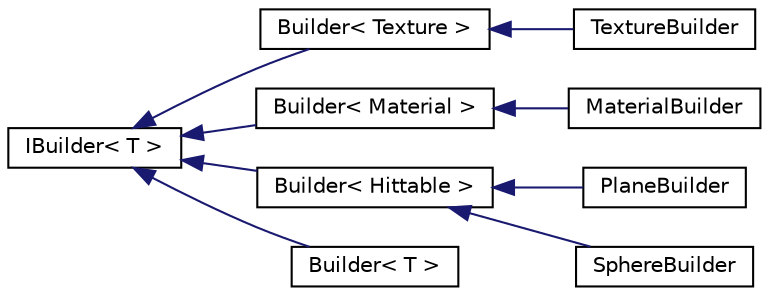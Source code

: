 digraph "Graphical Class Hierarchy"
{
 // LATEX_PDF_SIZE
  edge [fontname="Helvetica",fontsize="10",labelfontname="Helvetica",labelfontsize="10"];
  node [fontname="Helvetica",fontsize="10",shape=record];
  rankdir="LR";
  Node0 [label="IBuilder\< T \>",height=0.2,width=0.4,color="black", fillcolor="white", style="filled",URL="$classIBuilder.html",tooltip=" "];
  Node0 -> Node1 [dir="back",color="midnightblue",fontsize="10",style="solid",fontname="Helvetica"];
  Node1 [label="Builder\< Texture \>",height=0.2,width=0.4,color="black", fillcolor="white", style="filled",URL="$classBuilder.html",tooltip=" "];
  Node1 -> Node2 [dir="back",color="midnightblue",fontsize="10",style="solid",fontname="Helvetica"];
  Node2 [label="TextureBuilder",height=0.2,width=0.4,color="black", fillcolor="white", style="filled",URL="$classTextureBuilder.html",tooltip=" "];
  Node0 -> Node3 [dir="back",color="midnightblue",fontsize="10",style="solid",fontname="Helvetica"];
  Node3 [label="Builder\< Material \>",height=0.2,width=0.4,color="black", fillcolor="white", style="filled",URL="$classBuilder.html",tooltip=" "];
  Node3 -> Node4 [dir="back",color="midnightblue",fontsize="10",style="solid",fontname="Helvetica"];
  Node4 [label="MaterialBuilder",height=0.2,width=0.4,color="black", fillcolor="white", style="filled",URL="$classMaterialBuilder.html",tooltip=" "];
  Node0 -> Node5 [dir="back",color="midnightblue",fontsize="10",style="solid",fontname="Helvetica"];
  Node5 [label="Builder\< Hittable \>",height=0.2,width=0.4,color="black", fillcolor="white", style="filled",URL="$classBuilder.html",tooltip=" "];
  Node5 -> Node6 [dir="back",color="midnightblue",fontsize="10",style="solid",fontname="Helvetica"];
  Node6 [label="PlaneBuilder",height=0.2,width=0.4,color="black", fillcolor="white", style="filled",URL="$classPlaneBuilder.html",tooltip=" "];
  Node5 -> Node7 [dir="back",color="midnightblue",fontsize="10",style="solid",fontname="Helvetica"];
  Node7 [label="SphereBuilder",height=0.2,width=0.4,color="black", fillcolor="white", style="filled",URL="$classSphereBuilder.html",tooltip=" "];
  Node0 -> Node8 [dir="back",color="midnightblue",fontsize="10",style="solid",fontname="Helvetica"];
  Node8 [label="Builder\< T \>",height=0.2,width=0.4,color="black", fillcolor="white", style="filled",URL="$classBuilder.html",tooltip=" "];
}
